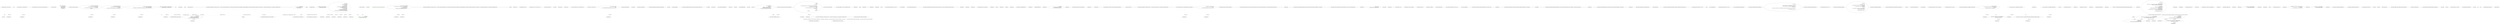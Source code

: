 digraph  {
d36 [cluster="CommandLine.Core.InstanceBuilder.Build<T>(CSharpx.Maybe<System.Func<T>>, System.Func<System.Collections.Generic.IEnumerable<string>, System.Collections.Generic.IEnumerable<CommandLine.Core.OptionSpecification>, RailwaySharp.ErrorHandling.Result<System.Collections.Generic.IEnumerable<CommandLine.Core.Token>, CommandLine.Error>>, System.Collections.Generic.IEnumerable<string>, System.StringComparer, System.Globalization.CultureInfo)", color=green, community=0, label="typeInfo.IsMutable()", prediction=0, span="95-95"];
d19 [cluster="CommandLine.Core.InstanceBuilder.Build<T>(CSharpx.Maybe<System.Func<T>>, System.Func<System.Collections.Generic.IEnumerable<string>, System.Collections.Generic.IEnumerable<CommandLine.Core.OptionSpecification>, RailwaySharp.ErrorHandling.Result<System.Collections.Generic.IEnumerable<CommandLine.Core.Token>, CommandLine.Error>>, System.Collections.Generic.IEnumerable<string>, System.StringComparer, System.Globalization.CultureInfo)", label="var typeInfo = factory.Return(f => f().GetType(), typeof(T))", span="43-43"];
d35 [cluster="CommandLine.Core.InstanceBuilder.Build<T>(CSharpx.Maybe<System.Func<T>>, System.Func<System.Collections.Generic.IEnumerable<string>, System.Collections.Generic.IEnumerable<CommandLine.Core.OptionSpecification>, RailwaySharp.ErrorHandling.Result<System.Collections.Generic.IEnumerable<CommandLine.Core.Token>, CommandLine.Error>>, System.Collections.Generic.IEnumerable<string>, System.StringComparer, System.Globalization.CultureInfo)", color=green, community=0, label="T instance", prediction=1, span="94-94"];
d37 [cluster="CommandLine.Core.InstanceBuilder.Build<T>(CSharpx.Maybe<System.Func<T>>, System.Func<System.Collections.Generic.IEnumerable<string>, System.Collections.Generic.IEnumerable<CommandLine.Core.OptionSpecification>, RailwaySharp.ErrorHandling.Result<System.Collections.Generic.IEnumerable<CommandLine.Core.Token>, CommandLine.Error>>, System.Collections.Generic.IEnumerable<string>, System.StringComparer, System.Globalization.CultureInfo)", label="instance = factory.Return(f => f(), Activator.CreateInstance<T>())", span="97-97"];
d39 [cluster="CommandLine.Core.InstanceBuilder.Build<T>(CSharpx.Maybe<System.Func<T>>, System.Func<System.Collections.Generic.IEnumerable<string>, System.Collections.Generic.IEnumerable<CommandLine.Core.OptionSpecification>, RailwaySharp.ErrorHandling.Result<System.Collections.Generic.IEnumerable<CommandLine.Core.Token>, CommandLine.Error>>, System.Collections.Generic.IEnumerable<string>, System.StringComparer, System.Globalization.CultureInfo)", label="var ctor = typeInfo.GetConstructor((from sp in specProps select sp.Property.PropertyType).ToArray())", span="113-113"];
d64 [cluster="System.Type.IsMutable()", label="Entry System.Type.IsMutable()", span="115-115"];
d43 [cluster="CommandLine.Core.InstanceBuilder.Build<T>(CSharpx.Maybe<System.Func<T>>, System.Func<System.Collections.Generic.IEnumerable<string>, System.Collections.Generic.IEnumerable<CommandLine.Core.OptionSpecification>, RailwaySharp.ErrorHandling.Result<System.Collections.Generic.IEnumerable<CommandLine.Core.Token>, CommandLine.Error>>, System.Collections.Generic.IEnumerable<string>, System.StringComparer, System.Globalization.CultureInfo)", color=green, community=0, label="var allErrors = tokenizerResult.Errors\r\n                .Concat(missingValueErrors)\r\n                .Concat(optionSpecProps.Errors)\r\n                .Concat(valueSpecProps.Errors)\r\n                .Concat(validationErrors)", prediction=2, span="125-129"];
d28 [cluster="CommandLine.Core.InstanceBuilder.Build<T>(CSharpx.Maybe<System.Func<T>>, System.Func<System.Collections.Generic.IEnumerable<string>, System.Collections.Generic.IEnumerable<CommandLine.Core.OptionSpecification>, RailwaySharp.ErrorHandling.Result<System.Collections.Generic.IEnumerable<CommandLine.Core.Token>, CommandLine.Error>>, System.Collections.Generic.IEnumerable<string>, System.StringComparer, System.Globalization.CultureInfo)", label="var tokenizerResult = tokenizer(arguments, optionSpecs)", span="69-69"];
d31 [cluster="CommandLine.Core.InstanceBuilder.Build<T>(CSharpx.Maybe<System.Func<T>>, System.Func<System.Collections.Generic.IEnumerable<string>, System.Collections.Generic.IEnumerable<CommandLine.Core.OptionSpecification>, RailwaySharp.ErrorHandling.Result<System.Collections.Generic.IEnumerable<CommandLine.Core.Token>, CommandLine.Error>>, System.Collections.Generic.IEnumerable<string>, System.StringComparer, System.Globalization.CultureInfo)", label="var optionSpecProps = OptionMapper.MapValues(\r\n                (from pt in specProps where pt.Specification.IsOption() select pt),\r\n                partitions.Options,\r\n                (vals, type, isScalar) => TypeConverter.ChangeType(vals, type, isScalar, parsingCulture),\r\n                nameComparer)", span="77-81"];
d32 [cluster="CommandLine.Core.InstanceBuilder.Build<T>(CSharpx.Maybe<System.Func<T>>, System.Func<System.Collections.Generic.IEnumerable<string>, System.Collections.Generic.IEnumerable<CommandLine.Core.OptionSpecification>, RailwaySharp.ErrorHandling.Result<System.Collections.Generic.IEnumerable<CommandLine.Core.Token>, CommandLine.Error>>, System.Collections.Generic.IEnumerable<string>, System.StringComparer, System.Globalization.CultureInfo)", label="var valueSpecProps = ValueMapper.MapValues(\r\n                (from pt in specProps where pt.Specification.IsValue() select pt),\r\n                    partitions.Values,\r\n                (vals, type, isScalar) => TypeConverter.ChangeType(vals, type, isScalar, parsingCulture))", span="83-86"];
d33 [cluster="CommandLine.Core.InstanceBuilder.Build<T>(CSharpx.Maybe<System.Func<T>>, System.Func<System.Collections.Generic.IEnumerable<string>, System.Collections.Generic.IEnumerable<CommandLine.Core.OptionSpecification>, RailwaySharp.ErrorHandling.Result<System.Collections.Generic.IEnumerable<CommandLine.Core.Token>, CommandLine.Error>>, System.Collections.Generic.IEnumerable<string>, System.StringComparer, System.Globalization.CultureInfo)", label="var missingValueErrors = from token in partitions.Errors\r\n                                     select new MissingValueOptionError(\r\n                                         optionSpecs.Single(o => token.Text.MatchName(o.ShortName, o.LongName, nameComparer)).FromOptionSpecification())", span="88-90"];
d42 [cluster="CommandLine.Core.InstanceBuilder.Build<T>(CSharpx.Maybe<System.Func<T>>, System.Func<System.Collections.Generic.IEnumerable<string>, System.Collections.Generic.IEnumerable<CommandLine.Core.OptionSpecification>, RailwaySharp.ErrorHandling.Result<System.Collections.Generic.IEnumerable<CommandLine.Core.Token>, CommandLine.Error>>, System.Collections.Generic.IEnumerable<string>, System.StringComparer, System.Globalization.CultureInfo)", label="var validationErrors = specPropsWithValue.Validate(\r\n                SpecificationPropertyRules.Lookup(tokens))", span="122-123"];
d44 [cluster="CommandLine.Core.InstanceBuilder.Build<T>(CSharpx.Maybe<System.Func<T>>, System.Func<System.Collections.Generic.IEnumerable<string>, System.Collections.Generic.IEnumerable<CommandLine.Core.OptionSpecification>, RailwaySharp.ErrorHandling.Result<System.Collections.Generic.IEnumerable<CommandLine.Core.Token>, CommandLine.Error>>, System.Collections.Generic.IEnumerable<string>, System.StringComparer, System.Globalization.CultureInfo)", color=green, community=0, label="return allErrors.Any()\r\n                ? (ParserResult<T>)new NotParsed<T>(instance, allErrors)\r\n                : (ParserResult<T>)new Parsed<T>(instance);", prediction=3, span="131-133"];
d63 [cluster="Unk.Concat", label="Entry Unk.Concat", span=""];
d34 [cluster="CommandLine.Core.InstanceBuilder.Build<T>(CSharpx.Maybe<System.Func<T>>, System.Func<System.Collections.Generic.IEnumerable<string>, System.Collections.Generic.IEnumerable<CommandLine.Core.OptionSpecification>, RailwaySharp.ErrorHandling.Result<System.Collections.Generic.IEnumerable<CommandLine.Core.Token>, CommandLine.Error>>, System.Collections.Generic.IEnumerable<string>, System.StringComparer, System.Globalization.CultureInfo)", color=green, community=0, label="var specPropsWithValue = optionSpecProps.Value.Concat(valueSpecProps.Value)", prediction=4, span="92-92"];
d38 [cluster="CommandLine.Core.InstanceBuilder.Build<T>(CSharpx.Maybe<System.Func<T>>, System.Func<System.Collections.Generic.IEnumerable<string>, System.Collections.Generic.IEnumerable<CommandLine.Core.OptionSpecification>, RailwaySharp.ErrorHandling.Result<System.Collections.Generic.IEnumerable<CommandLine.Core.Token>, CommandLine.Error>>, System.Collections.Generic.IEnumerable<string>, System.StringComparer, System.Globalization.CultureInfo)", label="instance = instance\r\n                    .SetProperties(specPropsWithValue,\r\n                        sp => sp.Value.IsJust(),\r\n                        sp => sp.Value.FromJust())\r\n                    .SetProperties(specPropsWithValue,\r\n                        sp => sp.Value.IsNothing() && sp.Specification.DefaultValue.IsJust(),\r\n                        sp => sp.Specification.DefaultValue.FromJust())\r\n                    .SetProperties(specPropsWithValue,\r\n                        sp => sp.Value.IsNothing()\r\n                            && sp.Specification.TargetType == TargetType.Sequence\r\n                            && sp.Specification.DefaultValue.MatchNothing(),\r\n                        sp => sp.Property.PropertyType.GetGenericArguments().Single().CreateEmptyArray())", span="98-109"];
d40 [cluster="CommandLine.Core.InstanceBuilder.Build<T>(CSharpx.Maybe<System.Func<T>>, System.Func<System.Collections.Generic.IEnumerable<string>, System.Collections.Generic.IEnumerable<CommandLine.Core.OptionSpecification>, RailwaySharp.ErrorHandling.Result<System.Collections.Generic.IEnumerable<CommandLine.Core.Token>, CommandLine.Error>>, System.Collections.Generic.IEnumerable<string>, System.StringComparer, System.Globalization.CultureInfo)", label="var values = (from prms in ctor.GetParameters()\r\n                              join sp in specPropsWithValue on prms.Name.ToLower() equals sp.Property.Name.ToLower()\r\n                              select sp.Value.Return(v => v,\r\n                                    sp.Specification.DefaultValue.Return(d => d,\r\n                                        sp.Specification.ConversionType.CreateDefaultForImmutable()))).ToArray()", span="114-118"];
d41 [cluster="CommandLine.Core.InstanceBuilder.Build<T>(CSharpx.Maybe<System.Func<T>>, System.Func<System.Collections.Generic.IEnumerable<string>, System.Collections.Generic.IEnumerable<CommandLine.Core.OptionSpecification>, RailwaySharp.ErrorHandling.Result<System.Collections.Generic.IEnumerable<CommandLine.Core.Token>, CommandLine.Error>>, System.Collections.Generic.IEnumerable<string>, System.StringComparer, System.Globalization.CultureInfo)", label="instance = (T)ctor.Invoke(values)", span="119-119"];
d45 [cluster="CommandLine.Core.InstanceBuilder.Build<T>(CSharpx.Maybe<System.Func<T>>, System.Func<System.Collections.Generic.IEnumerable<string>, System.Collections.Generic.IEnumerable<CommandLine.Core.OptionSpecification>, RailwaySharp.ErrorHandling.Result<System.Collections.Generic.IEnumerable<CommandLine.Core.Token>, CommandLine.Error>>, System.Collections.Generic.IEnumerable<string>, System.StringComparer, System.Globalization.CultureInfo)", label="Exit CommandLine.Core.InstanceBuilder.Build<T>(CSharpx.Maybe<System.Func<T>>, System.Func<System.Collections.Generic.IEnumerable<string>, System.Collections.Generic.IEnumerable<CommandLine.Core.OptionSpecification>, RailwaySharp.ErrorHandling.Result<System.Collections.Generic.IEnumerable<CommandLine.Core.Token>, CommandLine.Error>>, System.Collections.Generic.IEnumerable<string>, System.StringComparer, System.Globalization.CultureInfo)", span="36-36"];
d77 [cluster="Unk.Any", label="Entry Unk.Any", span=""];
d78 [cluster="NotParsed<T>.cstr", label="Entry NotParsed<T>.cstr", span=""];
d79 [cluster="CommandLine.Parsed<T>.Parsed(T)", label="Entry CommandLine.Parsed<T>.Parsed(T)", span="72-72"];
d3 [cluster="CommandLine.Core.InstanceBuilder.Build<T>(CSharpx.Maybe<System.Func<T>>, System.Func<System.Collections.Generic.IEnumerable<string>, System.Collections.Generic.IEnumerable<CommandLine.Core.OptionSpecification>, RailwaySharp.ErrorHandling.Result<System.Collections.Generic.IEnumerable<CommandLine.Core.Token>, CommandLine.Error>>, System.Collections.Generic.IEnumerable<string>, System.StringComparer, System.Globalization.CultureInfo)", label="Entry CommandLine.Core.InstanceBuilder.Build<T>(CSharpx.Maybe<System.Func<T>>, System.Func<System.Collections.Generic.IEnumerable<string>, System.Collections.Generic.IEnumerable<CommandLine.Core.OptionSpecification>, RailwaySharp.ErrorHandling.Result<System.Collections.Generic.IEnumerable<CommandLine.Core.Token>, CommandLine.Error>>, System.Collections.Generic.IEnumerable<string>, System.StringComparer, System.Globalization.CultureInfo)", span="36-36"];
d20 [cluster="CommandLine.Core.InstanceBuilder.Build<T>(CSharpx.Maybe<System.Func<T>>, System.Func<System.Collections.Generic.IEnumerable<string>, System.Collections.Generic.IEnumerable<CommandLine.Core.OptionSpecification>, RailwaySharp.ErrorHandling.Result<System.Collections.Generic.IEnumerable<CommandLine.Core.Token>, CommandLine.Error>>, System.Collections.Generic.IEnumerable<string>, System.StringComparer, System.Globalization.CultureInfo)", label="var specProps = typeInfo.GetSpecifications(pi => SpecificationProperty.Create(\r\n                    Specification.FromProperty(pi), pi, Maybe.Nothing<object>()))", span="45-46"];
d46 [cluster="CSharpx.Maybe<T1>.Return<T1, T2>(System.Func<T1, T2>, T2)", label="Entry CSharpx.Maybe<T1>.Return<T1, T2>(System.Func<T1, T2>, T2)", span="126-126"];
d80 [cluster="lambda expression", label="Entry lambda expression", span="43-43"];
d65 [cluster="System.Activator.CreateInstance<T>()", label="Entry System.Activator.CreateInstance<T>()", span="0-0"];
d112 [cluster="lambda expression", label="Entry lambda expression", span="97-97"];
d67 [cluster="Unk.ToArray", label="Entry Unk.ToArray", span=""];
d68 [cluster="Unk.GetConstructor", label="Entry Unk.GetConstructor", span=""];
d91 [cluster="lambda expression", label="typeof(T).IsMutable()\r\n                    ? factory.Return(f => f(), Activator.CreateInstance<T>())\r\n                    : ReflectionHelper.CreateDefaultImmutableInstance<T>(\r\n                        (from p in specProps select p.Specification.ConversionType).ToArray())", span="55-58"];
d24 [cluster="CommandLine.Core.InstanceBuilder.Build<T>(CSharpx.Maybe<System.Func<T>>, System.Func<System.Collections.Generic.IEnumerable<string>, System.Collections.Generic.IEnumerable<CommandLine.Core.OptionSpecification>, RailwaySharp.ErrorHandling.Result<System.Collections.Generic.IEnumerable<CommandLine.Core.Token>, CommandLine.Error>>, System.Collections.Generic.IEnumerable<string>, System.StringComparer, System.Globalization.CultureInfo)", label="arguments.Any()", span="60-60"];
d22 [cluster="CommandLine.Core.InstanceBuilder.Build<T>(CSharpx.Maybe<System.Func<T>>, System.Func<System.Collections.Generic.IEnumerable<string>, System.Collections.Generic.IEnumerable<CommandLine.Core.OptionSpecification>, RailwaySharp.ErrorHandling.Result<System.Collections.Generic.IEnumerable<CommandLine.Core.Token>, CommandLine.Error>>, System.Collections.Generic.IEnumerable<string>, System.StringComparer, System.Globalization.CultureInfo)", label="var optionSpecs = specs\r\n                .ThrowingValidate(SpecificationGuards.Lookup)\r\n                .OfType<OptionSpecification>()", span="50-52"];
d26 [cluster="CommandLine.Core.InstanceBuilder.Build<T>(CSharpx.Maybe<System.Func<T>>, System.Func<System.Collections.Generic.IEnumerable<string>, System.Collections.Generic.IEnumerable<CommandLine.Core.OptionSpecification>, RailwaySharp.ErrorHandling.Result<System.Collections.Generic.IEnumerable<CommandLine.Core.Token>, CommandLine.Error>>, System.Collections.Generic.IEnumerable<string>, System.StringComparer, System.Globalization.CultureInfo)", label="preprocessorErrors.Any()", span="63-63"];
d29 [cluster="CommandLine.Core.InstanceBuilder.Build<T>(CSharpx.Maybe<System.Func<T>>, System.Func<System.Collections.Generic.IEnumerable<string>, System.Collections.Generic.IEnumerable<CommandLine.Core.OptionSpecification>, RailwaySharp.ErrorHandling.Result<System.Collections.Generic.IEnumerable<CommandLine.Core.Token>, CommandLine.Error>>, System.Collections.Generic.IEnumerable<string>, System.StringComparer, System.Globalization.CultureInfo)", label="var tokens = ((Ok<IEnumerable<Token>, Error>)tokenizerResult).Value.Success", span="71-71"];
d55 [cluster="System.Func<T1, T2, TResult>.Invoke(T1, T2)", label="Entry System.Func<T1, T2, TResult>.Invoke(T1, T2)", span="0-0"];
d30 [cluster="CommandLine.Core.InstanceBuilder.Build<T>(CSharpx.Maybe<System.Func<T>>, System.Func<System.Collections.Generic.IEnumerable<string>, System.Collections.Generic.IEnumerable<CommandLine.Core.OptionSpecification>, RailwaySharp.ErrorHandling.Result<System.Collections.Generic.IEnumerable<CommandLine.Core.Token>, CommandLine.Error>>, System.Collections.Generic.IEnumerable<string>, System.StringComparer, System.Globalization.CultureInfo)", label="var partitions = TokenPartitioner.Partition(\r\n                tokens,\r\n                name => TypeLookup.FindTypeDescriptorAndSibling(name, optionSpecs, nameComparer))", span="73-75"];
d57 [cluster="CommandLine.Core.Specification.IsOption()", label="Entry CommandLine.Core.Specification.IsOption()", span="10-10"];
d58 [cluster="Unk.MapValues", label="Entry Unk.MapValues", span=""];
d101 [cluster="lambda expression", label="Entry lambda expression", span="80-80"];
d59 [cluster="CommandLine.Core.Specification.IsValue()", label="Entry CommandLine.Core.Specification.IsValue()", span="15-15"];
d105 [cluster="lambda expression", label="Entry lambda expression", span="86-86"];
d60 [cluster="CommandLine.MissingValueOptionError.MissingValueOptionError(CommandLine.NameInfo)", label="Entry CommandLine.MissingValueOptionError.MissingValueOptionError(CommandLine.NameInfo)", span="269-269"];
d61 [cluster="Unk.Single", label="Entry Unk.Single", span=""];
d62 [cluster="Unk.FromOptionSpecification", label="Entry Unk.FromOptionSpecification", span=""];
d108 [cluster="lambda expression", label="Entry lambda expression", span="90-90"];
d109 [cluster="lambda expression", label="token.Text.MatchName(o.ShortName, o.LongName, nameComparer)", span="90-90"];
d75 [cluster="CommandLine.Core.SpecificationPropertyRules.Lookup(System.Collections.Generic.IEnumerable<CommandLine.Core.Token>)", label="Entry CommandLine.Core.SpecificationPropertyRules.Lookup(System.Collections.Generic.IEnumerable<CommandLine.Core.Token>)", span="12-12"];
d76 [cluster="Unk.Validate", label="Entry Unk.Validate", span=""];
d66 [cluster="Unk.SetProperties", label="Entry Unk.SetProperties", span=""];
d115 [cluster="lambda expression", label="Entry lambda expression", span="100-100"];
d119 [cluster="lambda expression", label="Entry lambda expression", span="101-101"];
d123 [cluster="lambda expression", label="Entry lambda expression", span="103-103"];
d127 [cluster="lambda expression", label="Entry lambda expression", span="104-104"];
d130 [cluster="lambda expression", label="Entry lambda expression", span="106-108"];
d134 [cluster="lambda expression", label="Entry lambda expression", span="109-109"];
d69 [cluster="System.Reflection.MethodBase.GetParameters()", label="Entry System.Reflection.MethodBase.GetParameters()", span="0-0"];
d70 [cluster="string.ToLower()", label="Entry string.ToLower()", span="0-0"];
d71 [cluster="Unk.ToLower", label="Entry Unk.ToLower", span=""];
d72 [cluster="Unk.CreateDefaultForImmutable", label="Entry Unk.CreateDefaultForImmutable", span=""];
d73 [cluster="Unk.Return", label="Entry Unk.Return", span=""];
d140 [cluster="lambda expression", label="Entry lambda expression", span="116-116"];
d143 [cluster="lambda expression", label="Entry lambda expression", span="117-117"];
d74 [cluster="Unk.Invoke", label="Entry Unk.Invoke", span=""];
d27 [cluster="CommandLine.Core.InstanceBuilder.Build<T>(CSharpx.Maybe<System.Func<T>>, System.Func<System.Collections.Generic.IEnumerable<string>, System.Collections.Generic.IEnumerable<CommandLine.Core.OptionSpecification>, RailwaySharp.ErrorHandling.Result<System.Collections.Generic.IEnumerable<CommandLine.Core.Token>, CommandLine.Error>>, System.Collections.Generic.IEnumerable<string>, System.StringComparer, System.Globalization.CultureInfo)", label="return new NotParsed<T>(makeDefault(), preprocessorErrors);", span="65-65"];
d0 [cluster="CommandLine.Core.InstanceBuilder.Build<T>(CSharpx.Maybe<System.Func<T>>, System.Collections.Generic.IEnumerable<string>, System.StringComparer, System.Globalization.CultureInfo)", label="Entry CommandLine.Core.InstanceBuilder.Build<T>(CSharpx.Maybe<System.Func<T>>, System.Collections.Generic.IEnumerable<string>, System.StringComparer, System.Globalization.CultureInfo)", span="15-15"];
d1 [cluster="CommandLine.Core.InstanceBuilder.Build<T>(CSharpx.Maybe<System.Func<T>>, System.Collections.Generic.IEnumerable<string>, System.StringComparer, System.Globalization.CultureInfo)", label="return Build(\r\n                factory,\r\n                (args, optionSpecs) =>\r\n                    {\r\n                        var tokens = Tokenizer.Tokenize(args, name => NameLookup.Contains(name, optionSpecs, nameComparer));\r\n                        var explodedTokens = Tokenizer.ExplodeOptionList(\r\n                            tokens,\r\n                            name => NameLookup.HavingSeparator(name, optionSpecs, nameComparer));\r\n                        return explodedTokens;\r\n                    },\r\n                arguments,\r\n                nameComparer,\r\n                parsingCulture);", span="21-33"];
d23 [cluster="CommandLine.Core.InstanceBuilder.Build<T>(CSharpx.Maybe<System.Func<T>>, System.Func<System.Collections.Generic.IEnumerable<string>, System.Collections.Generic.IEnumerable<CommandLine.Core.OptionSpecification>, RailwaySharp.ErrorHandling.Result<System.Collections.Generic.IEnumerable<CommandLine.Core.Token>, CommandLine.Error>>, System.Collections.Generic.IEnumerable<string>, System.StringComparer, System.Globalization.CultureInfo)", label="Func<T> makeDefault = () =>\r\n                typeof(T).IsMutable()\r\n                    ? factory.Return(f => f(), Activator.CreateInstance<T>())\r\n                    : ReflectionHelper.CreateDefaultImmutableInstance<T>(\r\n                        (from p in specProps select p.Specification.ConversionType).ToArray())", span="54-58"];
d25 [cluster="CommandLine.Core.InstanceBuilder.Build<T>(CSharpx.Maybe<System.Func<T>>, System.Func<System.Collections.Generic.IEnumerable<string>, System.Collections.Generic.IEnumerable<CommandLine.Core.OptionSpecification>, RailwaySharp.ErrorHandling.Result<System.Collections.Generic.IEnumerable<CommandLine.Core.Token>, CommandLine.Error>>, System.Collections.Generic.IEnumerable<string>, System.StringComparer, System.Globalization.CultureInfo)", label="var preprocessorErrors = arguments.Preprocess(PreprocessorGuards.Lookup(nameComparer))", span="62-62"];
d98 [cluster="lambda expression", label="TypeLookup.FindTypeDescriptorAndSibling(name, optionSpecs, nameComparer)", span="75-75"];
d102 [cluster="lambda expression", label="TypeConverter.ChangeType(vals, type, isScalar, parsingCulture)", span="80-80"];
d106 [cluster="lambda expression", label="TypeConverter.ChangeType(vals, type, isScalar, parsingCulture)", span="86-86"];
d21 [cluster="CommandLine.Core.InstanceBuilder.Build<T>(CSharpx.Maybe<System.Func<T>>, System.Func<System.Collections.Generic.IEnumerable<string>, System.Collections.Generic.IEnumerable<CommandLine.Core.OptionSpecification>, RailwaySharp.ErrorHandling.Result<System.Collections.Generic.IEnumerable<CommandLine.Core.Token>, CommandLine.Error>>, System.Collections.Generic.IEnumerable<string>, System.StringComparer, System.Globalization.CultureInfo)", label="var specs = from pt in specProps select pt.Specification", span="48-48"];
d47 [cluster="System.Type.GetSpecifications<T>(System.Func<System.Reflection.PropertyInfo, T>)", label="Entry System.Type.GetSpecifications<T>(System.Func<System.Reflection.PropertyInfo, T>)", span="14-14"];
d84 [cluster="lambda expression", label="Entry lambda expression", span="45-46"];
d82 [cluster="lambda expression", label="Exit lambda expression", span="43-43"];
d81 [cluster="lambda expression", label="f().GetType()", span="43-43"];
d114 [cluster="lambda expression", label="Exit lambda expression", span="97-97"];
d113 [cluster="lambda expression", label="f()", span="97-97"];
d148 [label="CSharpx.Maybe<System.Func<T>>", span=""];
d149 [label=specProps, span=""];
d90 [cluster="lambda expression", label="Entry lambda expression", span="54-58"];
d92 [cluster="lambda expression", label="Exit lambda expression", span="54-58"];
d93 [cluster="Unk.>", label="Entry Unk.>", span=""];
d94 [cluster="lambda expression", label="Entry lambda expression", span="56-56"];
d50 [cluster="System.Collections.Generic.IEnumerable<TSource>.Any<TSource>()", label="Entry System.Collections.Generic.IEnumerable<TSource>.Any<TSource>()", span="0-0"];
d48 [cluster="Unk.ThrowingValidate", label="Entry Unk.ThrowingValidate", span=""];
d49 [cluster="System.Collections.IEnumerable.OfType<TResult>()", label="Entry System.Collections.IEnumerable.OfType<TResult>()", span="0-0"];
d56 [cluster="CommandLine.Core.TokenPartitioner.Partition(System.Collections.Generic.IEnumerable<CommandLine.Core.Token>, System.Func<string, CSharpx.Maybe<CommandLine.Core.TypeDescriptor>>)", label="Entry CommandLine.Core.TokenPartitioner.Partition(System.Collections.Generic.IEnumerable<CommandLine.Core.Token>, System.Func<string, CSharpx.Maybe<CommandLine.Core.TypeDescriptor>>)", span="13-13"];
d97 [cluster="lambda expression", label="Entry lambda expression", span="75-75"];
d103 [cluster="lambda expression", label="Exit lambda expression", span="80-80"];
d107 [cluster="lambda expression", label="Exit lambda expression", span="86-86"];
d110 [cluster="lambda expression", label="Exit lambda expression", span="90-90"];
d150 [label="System.StringComparer", span=""];
d153 [label=token, span=""];
d111 [cluster="string.MatchName(string, string, System.StringComparer)", label="Entry string.MatchName(string, string, System.StringComparer)", span="8-8"];
d117 [cluster="lambda expression", label="Exit lambda expression", span="100-100"];
d116 [cluster="lambda expression", label="sp.Value.IsJust()", span="100-100"];
d121 [cluster="lambda expression", label="Exit lambda expression", span="101-101"];
d120 [cluster="lambda expression", label="sp.Value.FromJust()", span="101-101"];
d125 [cluster="lambda expression", label="Exit lambda expression", span="103-103"];
d124 [cluster="lambda expression", label="sp.Value.IsNothing() && sp.Specification.DefaultValue.IsJust()", span="103-103"];
d129 [cluster="lambda expression", label="Exit lambda expression", span="104-104"];
d128 [cluster="lambda expression", label="sp.Specification.DefaultValue.FromJust()", span="104-104"];
d132 [cluster="lambda expression", label="Exit lambda expression", span="106-108"];
d131 [cluster="lambda expression", label="sp.Value.IsNothing()\r\n                            && sp.Specification.TargetType == TargetType.Sequence\r\n                            && sp.Specification.DefaultValue.MatchNothing()", span="106-108"];
d136 [cluster="lambda expression", label="Exit lambda expression", span="109-109"];
d135 [cluster="lambda expression", label="sp.Property.PropertyType.GetGenericArguments().Single().CreateEmptyArray()", span="109-109"];
d142 [cluster="lambda expression", label="Exit lambda expression", span="116-116"];
d141 [cluster="lambda expression", label=v, span="116-116"];
d145 [cluster="lambda expression", label="Exit lambda expression", span="117-117"];
d144 [cluster="lambda expression", label=d, span="117-117"];
d53 [cluster="CommandLine.NotParsed<T>.NotParsed(T, System.Collections.Generic.IEnumerable<CommandLine.Error>)", label="Entry CommandLine.NotParsed<T>.NotParsed(T, System.Collections.Generic.IEnumerable<CommandLine.Error>)", span="142-142"];
d54 [cluster="System.Func<TResult>.Invoke()", label="Entry System.Func<TResult>.Invoke()", span="0-0"];
d2 [cluster="CommandLine.Core.InstanceBuilder.Build<T>(CSharpx.Maybe<System.Func<T>>, System.Collections.Generic.IEnumerable<string>, System.StringComparer, System.Globalization.CultureInfo)", label="Exit CommandLine.Core.InstanceBuilder.Build<T>(CSharpx.Maybe<System.Func<T>>, System.Collections.Generic.IEnumerable<string>, System.StringComparer, System.Globalization.CultureInfo)", span="15-15"];
d5 [cluster="lambda expression", label="var tokens = Tokenizer.Tokenize(args, name => NameLookup.Contains(name, optionSpecs, nameComparer))", span="25-25"];
d12 [cluster="lambda expression", label="NameLookup.Contains(name, optionSpecs, nameComparer)", span="25-25"];
d6 [cluster="lambda expression", label="var explodedTokens = Tokenizer.ExplodeOptionList(\r\n                            tokens,\r\n                            name => NameLookup.HavingSeparator(name, optionSpecs, nameComparer))", span="26-28"];
d16 [cluster="lambda expression", label="NameLookup.HavingSeparator(name, optionSpecs, nameComparer)", span="28-28"];
d4 [cluster="lambda expression", label="Entry lambda expression", span="23-30"];
d51 [cluster="CommandLine.Core.PreprocessorGuards.Lookup(System.StringComparer)", label="Entry CommandLine.Core.PreprocessorGuards.Lookup(System.StringComparer)", span="11-11"];
d52 [cluster="System.Collections.Generic.IEnumerable<string>.Preprocess(System.Collections.Generic.IEnumerable<System.Func<System.Collections.Generic.IEnumerable<string>, System.Collections.Generic.IEnumerable<CommandLine.Error>>>)", label="Entry System.Collections.Generic.IEnumerable<string>.Preprocess(System.Collections.Generic.IEnumerable<System.Func<System.Collections.Generic.IEnumerable<string>, System.Collections.Generic.IEnumerable<CommandLine.Error>>>)", span="11-11"];
d151 [label=optionSpecs, span=""];
d99 [cluster="lambda expression", label="Exit lambda expression", span="75-75"];
d100 [cluster="CommandLine.Core.TypeLookup.FindTypeDescriptorAndSibling(string, System.Collections.Generic.IEnumerable<CommandLine.Core.OptionSpecification>, System.StringComparer)", label="Entry CommandLine.Core.TypeLookup.FindTypeDescriptorAndSibling(string, System.Collections.Generic.IEnumerable<CommandLine.Core.OptionSpecification>, System.StringComparer)", span="23-23"];
d152 [label="System.Globalization.CultureInfo", span=""];
d104 [cluster="CommandLine.Core.TypeConverter.ChangeType(System.Collections.Generic.IEnumerable<string>, System.Type, bool, System.Globalization.CultureInfo)", label="Entry CommandLine.Core.TypeConverter.ChangeType(System.Collections.Generic.IEnumerable<string>, System.Type, bool, System.Globalization.CultureInfo)", span="13-13"];
d86 [cluster="lambda expression", label="Exit lambda expression", span="45-46"];
d85 [cluster="lambda expression", label="SpecificationProperty.Create(\r\n                    Specification.FromProperty(pi), pi, Maybe.Nothing<object>())", span="45-46"];
d83 [cluster="object.GetType()", label="Entry object.GetType()", span="0-0"];
d96 [cluster="lambda expression", label="Exit lambda expression", span="56-56"];
d95 [cluster="lambda expression", label="f()", span="56-56"];
d118 [cluster="CSharpx.Maybe<T>.IsJust<T>()", label="Entry CSharpx.Maybe<T>.IsJust<T>()", span="175-175"];
d122 [cluster="CSharpx.Maybe<T>.FromJust<T>(System.Exception)", label="Entry CSharpx.Maybe<T>.FromJust<T>(System.Exception)", span="160-160"];
d126 [cluster="CSharpx.Maybe<T>.IsNothing<T>()", label="Entry CSharpx.Maybe<T>.IsNothing<T>()", span="170-170"];
d133 [cluster="CSharpx.Maybe<T>.MatchNothing()", label="Entry CSharpx.Maybe<T>.MatchNothing()", span="29-29"];
d137 [cluster="System.Type.GetGenericArguments()", label="Entry System.Type.GetGenericArguments()", span="0-0"];
d138 [cluster="System.Collections.Generic.IEnumerable<TSource>.Single<TSource>()", label="Entry System.Collections.Generic.IEnumerable<TSource>.Single<TSource>()", span="0-0"];
d139 [cluster="System.Type.CreateEmptyArray()", label="Entry System.Type.CreateEmptyArray()", span="101-101"];
d146 [label="System.StringComparer", span=""];
d9 [cluster="CommandLine.Core.Tokenizer.Tokenize(System.Collections.Generic.IEnumerable<string>, System.Func<string, bool>)", label="Entry CommandLine.Core.Tokenizer.Tokenize(System.Collections.Generic.IEnumerable<string>, System.Func<string, bool>)", span="14-14"];
d11 [cluster="lambda expression", label="Entry lambda expression", span="25-25"];
d147 [label="System.Collections.Generic.IEnumerable<CommandLine.Core.OptionSpecification>", span=""];
d13 [cluster="lambda expression", label="Exit lambda expression", span="25-25"];
d14 [cluster="CommandLine.Core.NameLookup.Contains(string, System.Collections.Generic.IEnumerable<CommandLine.Core.OptionSpecification>, System.StringComparer)", label="Entry CommandLine.Core.NameLookup.Contains(string, System.Collections.Generic.IEnumerable<CommandLine.Core.OptionSpecification>, System.StringComparer)", span="11-11"];
d7 [cluster="lambda expression", label="return explodedTokens;", span="29-29"];
d10 [cluster="CommandLine.Core.Tokenizer.ExplodeOptionList(RailwaySharp.ErrorHandling.Result<System.Collections.Generic.IEnumerable<CommandLine.Core.Token>, CommandLine.Error>, System.Func<string, CSharpx.Maybe<char>>)", label="Entry CommandLine.Core.Tokenizer.ExplodeOptionList(RailwaySharp.ErrorHandling.Result<System.Collections.Generic.IEnumerable<CommandLine.Core.Token>, CommandLine.Error>, System.Func<string, CSharpx.Maybe<char>>)", span="47-47"];
d15 [cluster="lambda expression", label="Entry lambda expression", span="28-28"];
d17 [cluster="lambda expression", label="Exit lambda expression", span="28-28"];
d18 [cluster="CommandLine.Core.NameLookup.HavingSeparator(string, System.Collections.Generic.IEnumerable<CommandLine.Core.OptionSpecification>, System.StringComparer)", label="Entry CommandLine.Core.NameLookup.HavingSeparator(string, System.Collections.Generic.IEnumerable<CommandLine.Core.OptionSpecification>, System.StringComparer)", span="16-16"];
d8 [cluster="lambda expression", label="Exit lambda expression", span="23-30"];
d87 [cluster="CommandLine.Core.Specification.FromProperty(System.Reflection.PropertyInfo)", label="Entry CommandLine.Core.Specification.FromProperty(System.Reflection.PropertyInfo)", span="105-105"];
d88 [cluster="CSharpx.Maybe.Nothing<T>()", label="Entry CSharpx.Maybe.Nothing<T>()", span="75-75"];
d89 [cluster="CommandLine.Core.SpecificationProperty.Create(CommandLine.Core.Specification, System.Reflection.PropertyInfo, CSharpx.Maybe<object>)", label="Entry CommandLine.Core.SpecificationProperty.Create(CommandLine.Core.Specification, System.Reflection.PropertyInfo, CSharpx.Maybe<object>)", span="21-21"];
m1_0 [cluster="CommandLine.Infrastructure.PopsicleSetter.Set<T>(bool, ref T, T)", file="OptionMapper.cs", label="Entry CommandLine.Infrastructure.PopsicleSetter.Set<T>(bool, ref T, T)", span="8-8"];
m1_1 [cluster="CommandLine.Infrastructure.PopsicleSetter.Set<T>(bool, ref T, T)", file="OptionMapper.cs", label=consumed, span="10-10"];
m1_2 [cluster="CommandLine.Infrastructure.PopsicleSetter.Set<T>(bool, ref T, T)", file="OptionMapper.cs", label="throw new InvalidOperationException();", span="12-12"];
m1_4 [cluster="CommandLine.Infrastructure.PopsicleSetter.Set<T>(bool, ref T, T)", file="OptionMapper.cs", label="Exit CommandLine.Infrastructure.PopsicleSetter.Set<T>(bool, ref T, T)", span="8-8"];
m1_5 [cluster="System.InvalidOperationException.InvalidOperationException()", file="OptionMapper.cs", label="Entry System.InvalidOperationException.InvalidOperationException()", span="0-0"];
m2_0 [cluster="CommandLine.Core.SpecificationPropertyRules.EnforceMutuallyExclusiveSet()", file="Parser.cs", label="Entry CommandLine.Core.SpecificationPropertyRules.EnforceMutuallyExclusiveSet()", span="18-18"];
m2_1 [cluster="CommandLine.Core.SpecificationPropertyRules.EnforceMutuallyExclusiveSet()", file="Parser.cs", label="return specProps =>\r\n                {\r\n                    var options = specProps.Where(sp => sp.Specification.IsOption() && sp.Value.IsJust());\r\n                    var groups = options.GroupBy(g => ((OptionSpecification)g.Specification).SetName);\r\n                    if (groups.Count() > 1)\r\n                    {\r\n                        return options.Select(s => Maybe.Just<Error>(new MutuallyExclusiveSetError(NameInfo.FromOptionSpecification((OptionSpecification)s.Specification))));\r\n                    }\r\n                    return Enumerable.Empty<Nothing<Error>>();\r\n                };", span="20-29"];
m2_2 [cluster="CommandLine.Core.SpecificationPropertyRules.EnforceMutuallyExclusiveSet()", file="Parser.cs", label="Exit CommandLine.Core.SpecificationPropertyRules.EnforceMutuallyExclusiveSet()", span="18-18"];
m2_19 [cluster="CommandLine.Infrastructure.Maybe<T>.IsJust<T>()", file="Parser.cs", label="Entry CommandLine.Infrastructure.Maybe<T>.IsJust<T>()", span="152-152"];
m2_57 [cluster="CommandLine.Core.SpecificationPropertyRules.EnforceRange()", file="Parser.cs", label="Entry CommandLine.Core.SpecificationPropertyRules.EnforceRange()", span="52-52"];
m2_58 [cluster="CommandLine.Core.SpecificationPropertyRules.EnforceRange()", file="Parser.cs", label="return specProps =>\r\n                {\r\n                    var options = specProps.Where(\r\n                        sp => sp.Specification.ConversionType.ToDescriptor() == DescriptorType.Sequence\r\n                        && sp.Value.IsJust()\r\n                        && ((Array)sp.Value.FromJust()).Length < sp.Specification.Min);\r\n                    if (options.Any())\r\n                    {\r\n                        return options.Select(s => Maybe.Just<Error>(new SequenceOutOfRangeError(\r\n                            NameInfo.FromSpecification(s.Specification))));\r\n                    }\r\n                    return Enumerable.Empty<Nothing<Error>>();\r\n                };", span="54-66"];
m2_59 [cluster="CommandLine.Core.SpecificationPropertyRules.EnforceRange()", file="Parser.cs", label="Exit CommandLine.Core.SpecificationPropertyRules.EnforceRange()", span="52-52"];
m2_55 [cluster="CommandLine.MissingRequiredOptionError.MissingRequiredOptionError(CommandLine.NameInfo)", file="Parser.cs", label="Entry CommandLine.MissingRequiredOptionError.MissingRequiredOptionError(CommandLine.NameInfo)", span="283-283"];
m2_10 [cluster="Unk.Where", file="Parser.cs", label="Entry Unk.Where", span=""];
m2_14 [cluster="System.Linq.Enumerable.Empty<TResult>()", file="Parser.cs", label="Entry System.Linq.Enumerable.Empty<TResult>()", span="0-0"];
m2_56 [cluster="Unk.FromSpecification", file="Parser.cs", label="Entry Unk.FromSpecification", span=""];
m2_70 [cluster="CommandLine.Infrastructure.Maybe<T>.FromJust<T>(System.Exception)", file="Parser.cs", label="Entry CommandLine.Infrastructure.Maybe<T>.FromJust<T>(System.Exception)", span="137-137"];
m2_50 [cluster="CommandLine.Infrastructure.Maybe<T>.IsNothing<T>()", file="Parser.cs", label="Entry CommandLine.Infrastructure.Maybe<T>.IsNothing<T>()", span="147-147"];
m2_74 [cluster="CommandLine.SequenceOutOfRangeError.SequenceOutOfRangeError(CommandLine.NameInfo)", file="Parser.cs", label="Entry CommandLine.SequenceOutOfRangeError.SequenceOutOfRangeError(CommandLine.NameInfo)", span="316-316"];
m2_71 [cluster="lambda expression", file="Parser.cs", label="Entry lambda expression", span="62-63"];
m2_4 [cluster="lambda expression", file="Parser.cs", label="var options = specProps.Where(sp => sp.Specification.IsOption() && sp.Value.IsJust())", span="22-22"];
m2_3 [cluster="lambda expression", file="Parser.cs", label="Entry lambda expression", span="20-29"];
m2_5 [cluster="lambda expression", file="Parser.cs", label="var groups = options.GroupBy(g => ((OptionSpecification)g.Specification).SetName)", span="23-23"];
m2_15 [cluster="lambda expression", file="Parser.cs", label="Entry lambda expression", span="22-22"];
m2_7 [cluster="lambda expression", file="Parser.cs", label="return options.Select(s => Maybe.Just<Error>(new MutuallyExclusiveSetError(NameInfo.FromOptionSpecification((OptionSpecification)s.Specification))));", span="26-26"];
m2_6 [cluster="lambda expression", file="Parser.cs", label="groups.Count() > 1", span="24-24"];
m2_20 [cluster="lambda expression", file="Parser.cs", label="Entry lambda expression", span="23-23"];
m2_8 [cluster="lambda expression", file="Parser.cs", label="return Enumerable.Empty<Nothing<Error>>();", span="28-28"];
m2_9 [cluster="lambda expression", file="Parser.cs", label="Exit lambda expression", span="20-29"];
m2_23 [cluster="lambda expression", file="Parser.cs", label="Entry lambda expression", span="26-26"];
m2_16 [cluster="lambda expression", file="Parser.cs", label="sp.Specification.IsOption() && sp.Value.IsJust()", span="22-22"];
m2_17 [cluster="lambda expression", file="Parser.cs", label="Exit lambda expression", span="22-22"];
m2_21 [cluster="lambda expression", file="Parser.cs", label="((OptionSpecification)g.Specification).SetName", span="23-23"];
m2_22 [cluster="lambda expression", file="Parser.cs", label="Exit lambda expression", span="23-23"];
m2_24 [cluster="lambda expression", file="Parser.cs", label="Maybe.Just<Error>(new MutuallyExclusiveSetError(NameInfo.FromOptionSpecification((OptionSpecification)s.Specification)))", span="26-26"];
m2_25 [cluster="lambda expression", file="Parser.cs", label="Exit lambda expression", span="26-26"];
m2_33 [cluster="lambda expression", file="Parser.cs", label="List<string> setsWithTrue =\r\n                    specProps.Where(sp => sp.Specification.IsOption() && sp.Value.IsJust() && sp.Specification.Required)\r\n                        .Select(x => ((OptionSpecification)x.Specification).SetName).ToList()", span="36-38"];
m2_34 [cluster="lambda expression", file="Parser.cs", label="var requiredButEmpty =\r\n                    specProps.Where(sp => sp.Value.IsNothing() && \r\n                                          sp.Specification.Required &&\r\n                                          !setsWithTrue.Contains(((OptionSpecification)sp.Specification).SetName)).ToList()", span="40-43"];
m2_32 [cluster="lambda expression", file="Parser.cs", label="Entry lambda expression", span="34-49"];
m2_41 [cluster="lambda expression", file="Parser.cs", label="Entry lambda expression", span="37-37"];
m2_44 [cluster="lambda expression", file="Parser.cs", label="Entry lambda expression", span="38-38"];
m2_48 [cluster="lambda expression", file="Parser.cs", label="sp.Value.IsNothing() && \r\n                                          sp.Specification.Required &&\r\n                                          !setsWithTrue.Contains(((OptionSpecification)sp.Specification).SetName)", span="41-43"];
m2_35 [cluster="lambda expression", file="Parser.cs", label="requiredButEmpty.Any()", span="44-44"];
m2_47 [cluster="lambda expression", file="Parser.cs", label="Entry lambda expression", span="41-43"];
m2_36 [cluster="lambda expression", file="Parser.cs", label="return requiredButEmpty.Select(s => Maybe.Just<Error>(new MissingRequiredOptionError(\r\n                            NameInfo.FromSpecification(s.Specification))));", span="45-46"];
m2_37 [cluster="lambda expression", file="Parser.cs", label="return Enumerable.Empty<Nothing<Error>>();", span="48-48"];
m2_38 [cluster="lambda expression", file="Parser.cs", label="Exit lambda expression", span="34-49"];
m2_52 [cluster="lambda expression", file="Parser.cs", label="Entry lambda expression", span="45-46"];
m2_42 [cluster="lambda expression", file="Parser.cs", label="sp.Specification.IsOption() && sp.Value.IsJust() && sp.Specification.Required", span="37-37"];
m2_43 [cluster="lambda expression", file="Parser.cs", label="Exit lambda expression", span="37-37"];
m2_45 [cluster="lambda expression", file="Parser.cs", label="((OptionSpecification)x.Specification).SetName", span="38-38"];
m2_46 [cluster="lambda expression", file="Parser.cs", label="Exit lambda expression", span="38-38"];
m2_49 [cluster="lambda expression", file="Parser.cs", label="Exit lambda expression", span="41-43"];
m2_53 [cluster="lambda expression", file="Parser.cs", label="Maybe.Just<Error>(new MissingRequiredOptionError(\r\n                            NameInfo.FromSpecification(s.Specification)))", span="45-46"];
m2_54 [cluster="lambda expression", file="Parser.cs", label="Exit lambda expression", span="45-46"];
m2_61 [cluster="lambda expression", file="Parser.cs", label="var options = specProps.Where(\r\n                        sp => sp.Specification.ConversionType.ToDescriptor() == DescriptorType.Sequence\r\n                        && sp.Value.IsJust()\r\n                        && ((Array)sp.Value.FromJust()).Length < sp.Specification.Min)", span="56-59"];
m2_60 [cluster="lambda expression", file="Parser.cs", label="Entry lambda expression", span="54-66"];
m2_62 [cluster="lambda expression", file="Parser.cs", label="options.Any()", span="60-60"];
m2_66 [cluster="lambda expression", file="Parser.cs", label="Entry lambda expression", span="57-59"];
m2_63 [cluster="lambda expression", file="Parser.cs", label="return options.Select(s => Maybe.Just<Error>(new SequenceOutOfRangeError(\r\n                            NameInfo.FromSpecification(s.Specification))));", span="62-63"];
m2_64 [cluster="lambda expression", file="Parser.cs", label="return Enumerable.Empty<Nothing<Error>>();", span="65-65"];
m2_65 [cluster="lambda expression", file="Parser.cs", label="Exit lambda expression", span="54-66"];
m2_67 [cluster="lambda expression", file="Parser.cs", label="sp.Specification.ConversionType.ToDescriptor() == DescriptorType.Sequence\r\n                        && sp.Value.IsJust()\r\n                        && ((Array)sp.Value.FromJust()).Length < sp.Specification.Min", span="57-59"];
m2_68 [cluster="lambda expression", file="Parser.cs", label="Exit lambda expression", span="57-59"];
m2_72 [cluster="lambda expression", file="Parser.cs", label="Maybe.Just<Error>(new SequenceOutOfRangeError(\r\n                            NameInfo.FromSpecification(s.Specification)))", span="62-63"];
m2_73 [cluster="lambda expression", file="Parser.cs", label="Exit lambda expression", span="62-63"];
m2_29 [cluster="CommandLine.Core.SpecificationPropertyRules.EnforceRequired()", file="Parser.cs", label="Entry CommandLine.Core.SpecificationPropertyRules.EnforceRequired()", span="32-32"];
m2_30 [cluster="CommandLine.Core.SpecificationPropertyRules.EnforceRequired()", file="Parser.cs", label="return specProps =>\r\n            {\r\n                List<string> setsWithTrue =\r\n                    specProps.Where(sp => sp.Specification.IsOption() && sp.Value.IsJust() && sp.Specification.Required)\r\n                        .Select(x => ((OptionSpecification)x.Specification).SetName).ToList();\r\n                \r\n                var requiredButEmpty =\r\n                    specProps.Where(sp => sp.Value.IsNothing() && \r\n                                          sp.Specification.Required &&\r\n                                          !setsWithTrue.Contains(((OptionSpecification)sp.Specification).SetName)).ToList();\r\n                    if (requiredButEmpty.Any()) {\r\n                        return requiredButEmpty.Select(s => Maybe.Just<Error>(new MissingRequiredOptionError(\r\n                            NameInfo.FromSpecification(s.Specification))));\r\n                    }\r\n                    return Enumerable.Empty<Nothing<Error>>();\r\n                };", span="34-49"];
m2_31 [cluster="CommandLine.Core.SpecificationPropertyRules.EnforceRequired()", file="Parser.cs", label="Exit CommandLine.Core.SpecificationPropertyRules.EnforceRequired()", span="32-32"];
m2_28 [cluster="CommandLine.Infrastructure.Maybe.Just<T>(T)", file="Parser.cs", label="Entry CommandLine.Infrastructure.Maybe.Just<T>(T)", span="71-71"];
m2_13 [cluster="Unk.Select", file="Parser.cs", label="Entry Unk.Select", span=""];
m2_39 [cluster="Unk.ToList", file="Parser.cs", label="Entry Unk.ToList", span=""];
m2_69 [cluster="System.Type.ToDescriptor()", file="Parser.cs", label="Entry System.Type.ToDescriptor()", span="22-22"];
m2_26 [cluster="CommandLine.MutuallyExclusiveSetError.MutuallyExclusiveSetError(CommandLine.NameInfo)", file="Parser.cs", label="Entry CommandLine.MutuallyExclusiveSetError.MutuallyExclusiveSetError(CommandLine.NameInfo)", span="294-294"];
m2_18 [cluster="CommandLine.Core.Specification.IsOption()", file="Parser.cs", label="Entry CommandLine.Core.Specification.IsOption()", span="11-11"];
m2_27 [cluster="CommandLine.NameInfo.FromOptionSpecification(CommandLine.Core.OptionSpecification)", file="Parser.cs", label="Entry CommandLine.NameInfo.FromOptionSpecification(CommandLine.Core.OptionSpecification)", span="60-60"];
m2_11 [cluster="Unk.GroupBy", file="Parser.cs", label="Entry Unk.GroupBy", span=""];
m2_12 [cluster="Unk.Count", file="Parser.cs", label="Entry Unk.Count", span=""];
m2_51 [cluster="System.Collections.Generic.List<T>.Contains(T)", file="Parser.cs", label="Entry System.Collections.Generic.List<T>.Contains(T)", span="0-0"];
m2_75 [file="Parser.cs", label=setsWithTrue, span=""];
m3_0 [cluster="CommandLine.ValueAttribute.ValueAttribute(int)", file="ValueMapper.cs", label="Entry CommandLine.ValueAttribute.ValueAttribute(int)", span="20-20"];
m3_1 [cluster="CommandLine.ValueAttribute.ValueAttribute(int)", file="ValueMapper.cs", label="this.index = index", span="22-22"];
m3_2 [cluster="CommandLine.ValueAttribute.ValueAttribute(int)", file="ValueMapper.cs", label="min = -1", span="23-23"];
m3_3 [cluster="CommandLine.ValueAttribute.ValueAttribute(int)", file="ValueMapper.cs", label="max = -1", span="24-24"];
m3_4 [cluster="CommandLine.ValueAttribute.ValueAttribute(int)", file="ValueMapper.cs", label="Exit CommandLine.ValueAttribute.ValueAttribute(int)", span="20-20"];
m3_5 [file="ValueMapper.cs", label="CommandLine.ValueAttribute", span=""];
d19 -> d36  [color=green, key=1, label=typeInfo, style=dashed];
d19 -> d80  [color=darkseagreen4, key=1, label="lambda expression", style=dashed];
d37 -> d112  [color=darkseagreen4, key=1, label="lambda expression", style=dashed];
d31 -> d101  [color=darkseagreen4, key=1, label="lambda expression", style=dashed];
d32 -> d105  [color=darkseagreen4, key=1, label="lambda expression", style=dashed];
d33 -> d108  [color=darkseagreen4, key=1, label="lambda expression", style=dashed];
d33 -> d109  [color=darkseagreen4, key=1, label=token, style=dashed];
d38 -> d44  [color=green, key=1, label=instance, style=dashed];
d38 -> d115  [color=darkseagreen4, key=1, label="lambda expression", style=dashed];
d38 -> d119  [color=darkseagreen4, key=1, label="lambda expression", style=dashed];
d38 -> d123  [color=darkseagreen4, key=1, label="lambda expression", style=dashed];
d38 -> d127  [color=darkseagreen4, key=1, label="lambda expression", style=dashed];
d38 -> d130  [color=darkseagreen4, key=1, label="lambda expression", style=dashed];
d38 -> d134  [color=darkseagreen4, key=1, label="lambda expression", style=dashed];
d40 -> d140  [color=darkseagreen4, key=1, label="lambda expression", style=dashed];
d40 -> d143  [color=darkseagreen4, key=1, label="lambda expression", style=dashed];
d41 -> d44  [color=green, key=1, label=instance, style=dashed];
d3 -> d91  [color=darkseagreen4, key=1, label="CSharpx.Maybe<System.Func<T>>", style=dashed];
d3 -> d24  [color=darkseagreen4, key=1, label="System.Collections.Generic.IEnumerable<string>", style=dashed];
d3 -> d98  [color=darkseagreen4, key=1, label="System.StringComparer", style=dashed];
d3 -> d102  [color=darkseagreen4, key=1, label="System.Globalization.CultureInfo", style=dashed];
d3 -> d106  [color=darkseagreen4, key=1, label="System.Globalization.CultureInfo", style=dashed];
d3 -> d109  [color=darkseagreen4, key=1, label="System.StringComparer", style=dashed];
d20 -> d84  [color=darkseagreen4, key=1, label="lambda expression", style=dashed];
d20 -> d91  [color=darkseagreen4, key=1, label=specProps, style=dashed];
d91 -> d91  [color=darkseagreen4, key=1, label=p, style=dashed];
d91 -> d94  [color=darkseagreen4, key=1, label="lambda expression", style=dashed];
d22 -> d98  [color=darkseagreen4, key=1, label=optionSpecs, style=dashed];
d30 -> d97  [color=darkseagreen4, key=1, label="lambda expression", style=dashed];
d0 -> d12  [color=darkseagreen4, key=1, label="System.StringComparer", style=dashed];
d0 -> d16  [color=darkseagreen4, key=1, label="System.StringComparer", style=dashed];
d1 -> d4  [color=darkseagreen4, key=1, label="lambda expression", style=dashed];
d23 -> d27  [color=darkseagreen4, key=1, label=makeDefault, style=dashed];
d25 -> d27  [color=darkseagreen4, key=1, label=preprocessorErrors, style=dashed];
d148 -> d91  [color=darkseagreen4, key=1, label="CSharpx.Maybe<System.Func<T>>", style=dashed];
d149 -> d91  [color=darkseagreen4, key=1, label=specProps, style=dashed];
d150 -> d109  [color=darkseagreen4, key=1, label="System.StringComparer", style=dashed];
d150 -> d98  [color=darkseagreen4, key=1, label="System.StringComparer", style=dashed];
d153 -> d109  [color=darkseagreen4, key=1, label=token, style=dashed];
d5 -> d11  [color=darkseagreen4, key=1, label="lambda expression", style=dashed];
d6 -> d15  [color=darkseagreen4, key=1, label="lambda expression", style=dashed];
d4 -> d12  [color=darkseagreen4, key=1, label="System.Collections.Generic.IEnumerable<CommandLine.Core.OptionSpecification>", style=dashed];
d4 -> d16  [color=darkseagreen4, key=1, label="System.Collections.Generic.IEnumerable<CommandLine.Core.OptionSpecification>", style=dashed];
d151 -> d98  [color=darkseagreen4, key=1, label=optionSpecs, style=dashed];
d152 -> d102  [color=darkseagreen4, key=1, label="System.Globalization.CultureInfo", style=dashed];
d152 -> d106  [color=darkseagreen4, key=1, label="System.Globalization.CultureInfo", style=dashed];
d146 -> d12  [color=darkseagreen4, key=1, label="System.StringComparer", style=dashed];
d146 -> d16  [color=darkseagreen4, key=1, label="System.StringComparer", style=dashed];
d147 -> d12  [color=darkseagreen4, key=1, label="System.Collections.Generic.IEnumerable<CommandLine.Core.OptionSpecification>", style=dashed];
d147 -> d16  [color=darkseagreen4, key=1, label="System.Collections.Generic.IEnumerable<CommandLine.Core.OptionSpecification>", style=dashed];
m2_4 -> m2_15  [color=darkseagreen4, key=1, label="lambda expression", style=dashed];
m2_4 -> m2_7  [color=darkseagreen4, key=1, label=options, style=dashed];
m2_5 -> m2_20  [color=darkseagreen4, key=1, label="lambda expression", style=dashed];
m2_7 -> m2_23  [color=darkseagreen4, key=1, label="lambda expression", style=dashed];
m2_33 -> m2_41  [color=darkseagreen4, key=1, label="lambda expression", style=dashed];
m2_33 -> m2_44  [color=darkseagreen4, key=1, label="lambda expression", style=dashed];
m2_33 -> m2_48  [color=darkseagreen4, key=1, label=setsWithTrue, style=dashed];
m2_34 -> m2_47  [color=darkseagreen4, key=1, label="lambda expression", style=dashed];
m2_34 -> m2_36  [color=darkseagreen4, key=1, label=requiredButEmpty, style=dashed];
m2_32 -> m2_34  [color=darkseagreen4, key=1, label="System.Collections.Generic.IEnumerable<CommandLine.Core.SpecificationProperty>", style=dashed];
m2_36 -> m2_52  [color=darkseagreen4, key=1, label="lambda expression", style=dashed];
m2_61 -> m2_66  [color=darkseagreen4, key=1, label="lambda expression", style=dashed];
m2_61 -> m2_63  [color=darkseagreen4, key=1, label=options, style=dashed];
m2_63 -> m2_71  [color=darkseagreen4, key=1, label="lambda expression", style=dashed];
m2_30 -> m2_33  [color=darkseagreen4, key=1, label="System.Collections.Generic.IEnumerable<CommandLine.Core.SpecificationProperty>", style=dashed];
m2_30 -> m2_34  [color=darkseagreen4, key=1, label="System.Collections.Generic.IEnumerable<CommandLine.Core.SpecificationProperty>", style=dashed];
m2_75 -> m2_48  [color=darkseagreen4, key=1, label=setsWithTrue, style=dashed];
}
